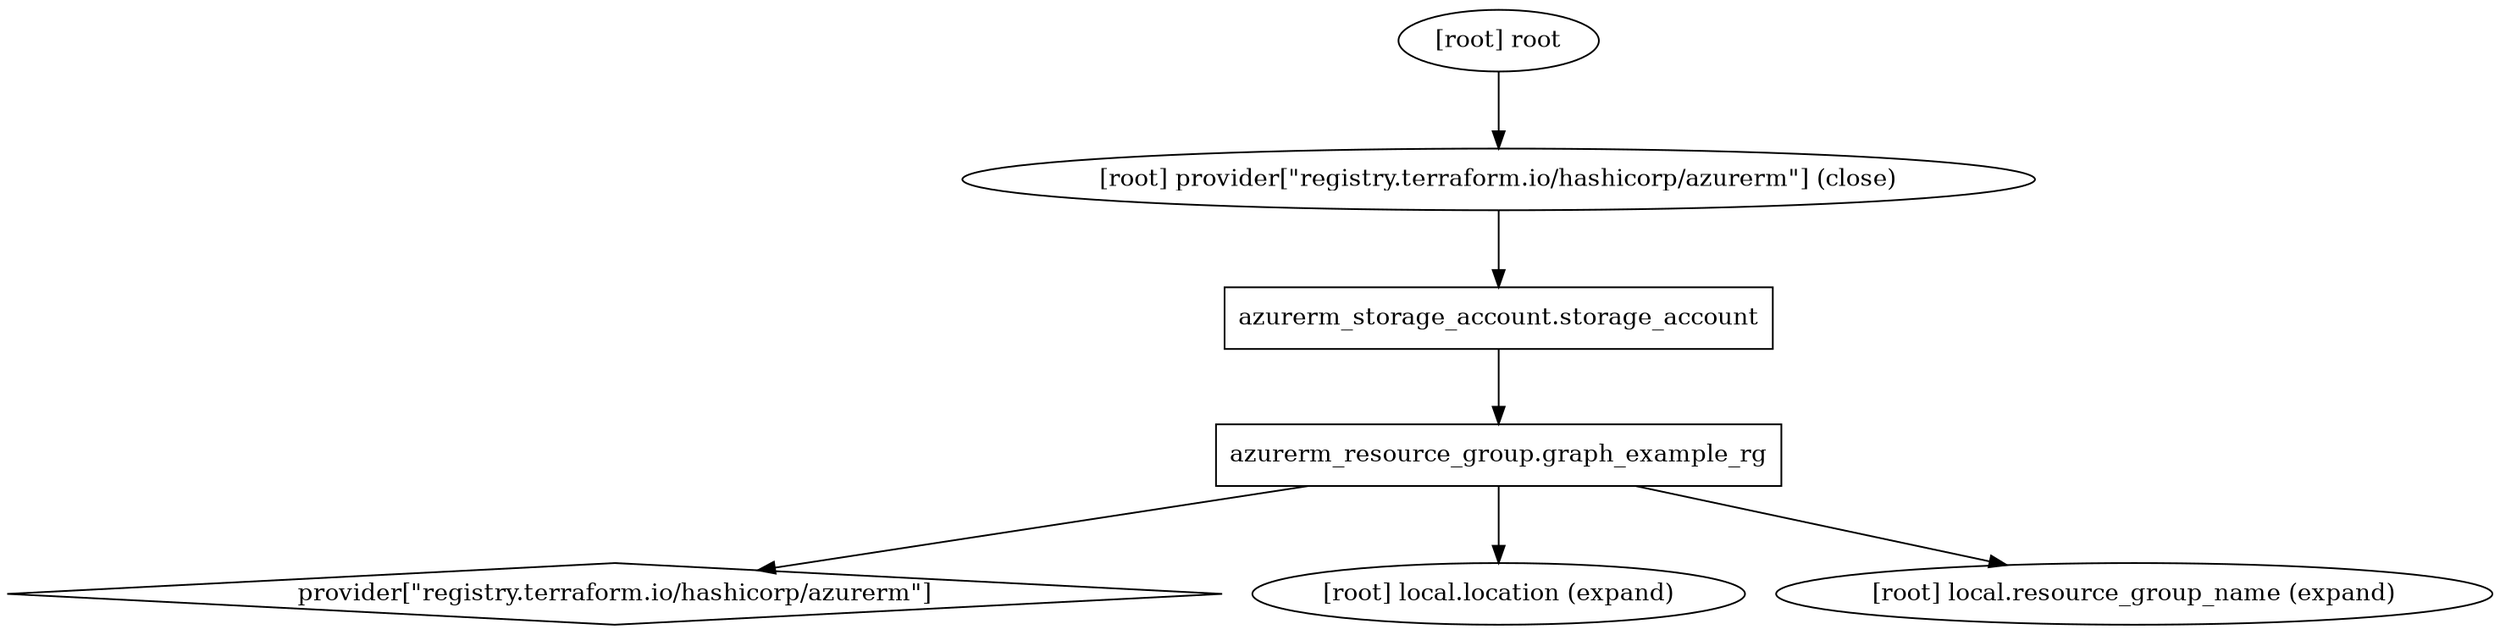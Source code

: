 digraph {
	graph [size="20,5", ratio="fill"];
	compound = "true"
	newrank = "true"
	subgraph "root" {
		"[root] azurerm_resource_group.graph_example_rg (expand)" [label = "azurerm_resource_group.graph_example_rg", shape = "box"]
		"[root] azurerm_storage_account.storage_account (expand)" [label = "azurerm_storage_account.storage_account", shape = "box"]
		"[root] provider[\"registry.terraform.io/hashicorp/azurerm\"]" [label = "provider[\"registry.terraform.io/hashicorp/azurerm\"]", shape = "diamond"]
		"[root] azurerm_resource_group.graph_example_rg (expand)" -> "[root] local.location (expand)"
		"[root] azurerm_resource_group.graph_example_rg (expand)" -> "[root] local.resource_group_name (expand)"
		"[root] azurerm_resource_group.graph_example_rg (expand)" -> "[root] provider[\"registry.terraform.io/hashicorp/azurerm\"]"
		"[root] azurerm_storage_account.storage_account (expand)" -> "[root] azurerm_resource_group.graph_example_rg (expand)"
		"[root] provider[\"registry.terraform.io/hashicorp/azurerm\"] (close)" -> "[root] azurerm_storage_account.storage_account (expand)"
		"[root] root" -> "[root] provider[\"registry.terraform.io/hashicorp/azurerm\"] (close)"
	}
}

